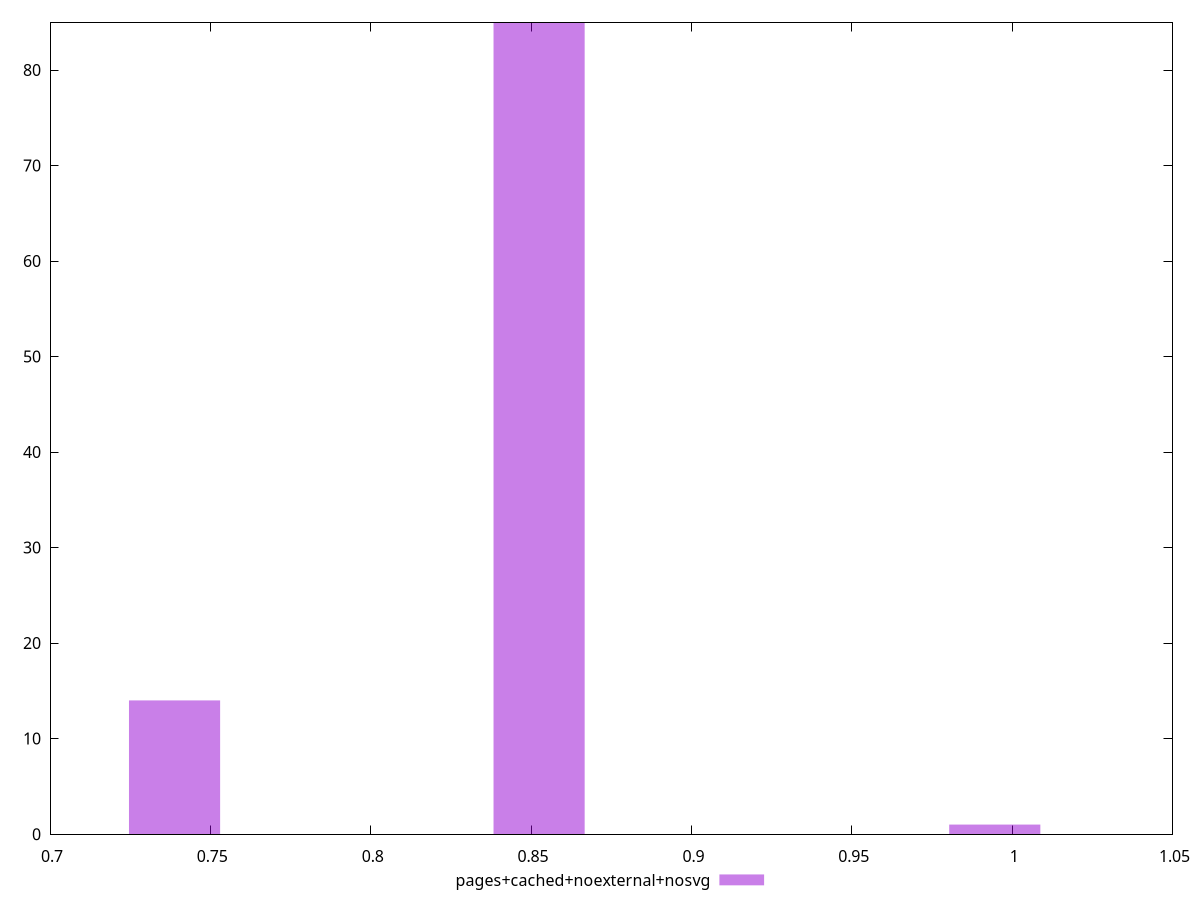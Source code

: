$_pagesCachedNoexternalNosvg <<EOF
0.8525017144046857 85
0.7388348191507276 14
0.9945853334721333 1
EOF
set key outside below
set terminal pngcairo
set output "report_00005_2020-11-02T22-26-11.212Z/uses-http2/pages+cached+noexternal+nosvg//hist.png"
set yrange [0:85]
set boxwidth 0.028416723813489524
set style fill transparent solid 0.5 noborder
plot $_pagesCachedNoexternalNosvg title "pages+cached+noexternal+nosvg" with boxes ,